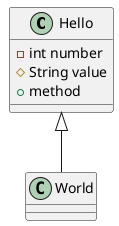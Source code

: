 @startuml
class Hello {
  - int number
  # String value
  + method
}

class World {
}

Hello <|-- World
@enduml
